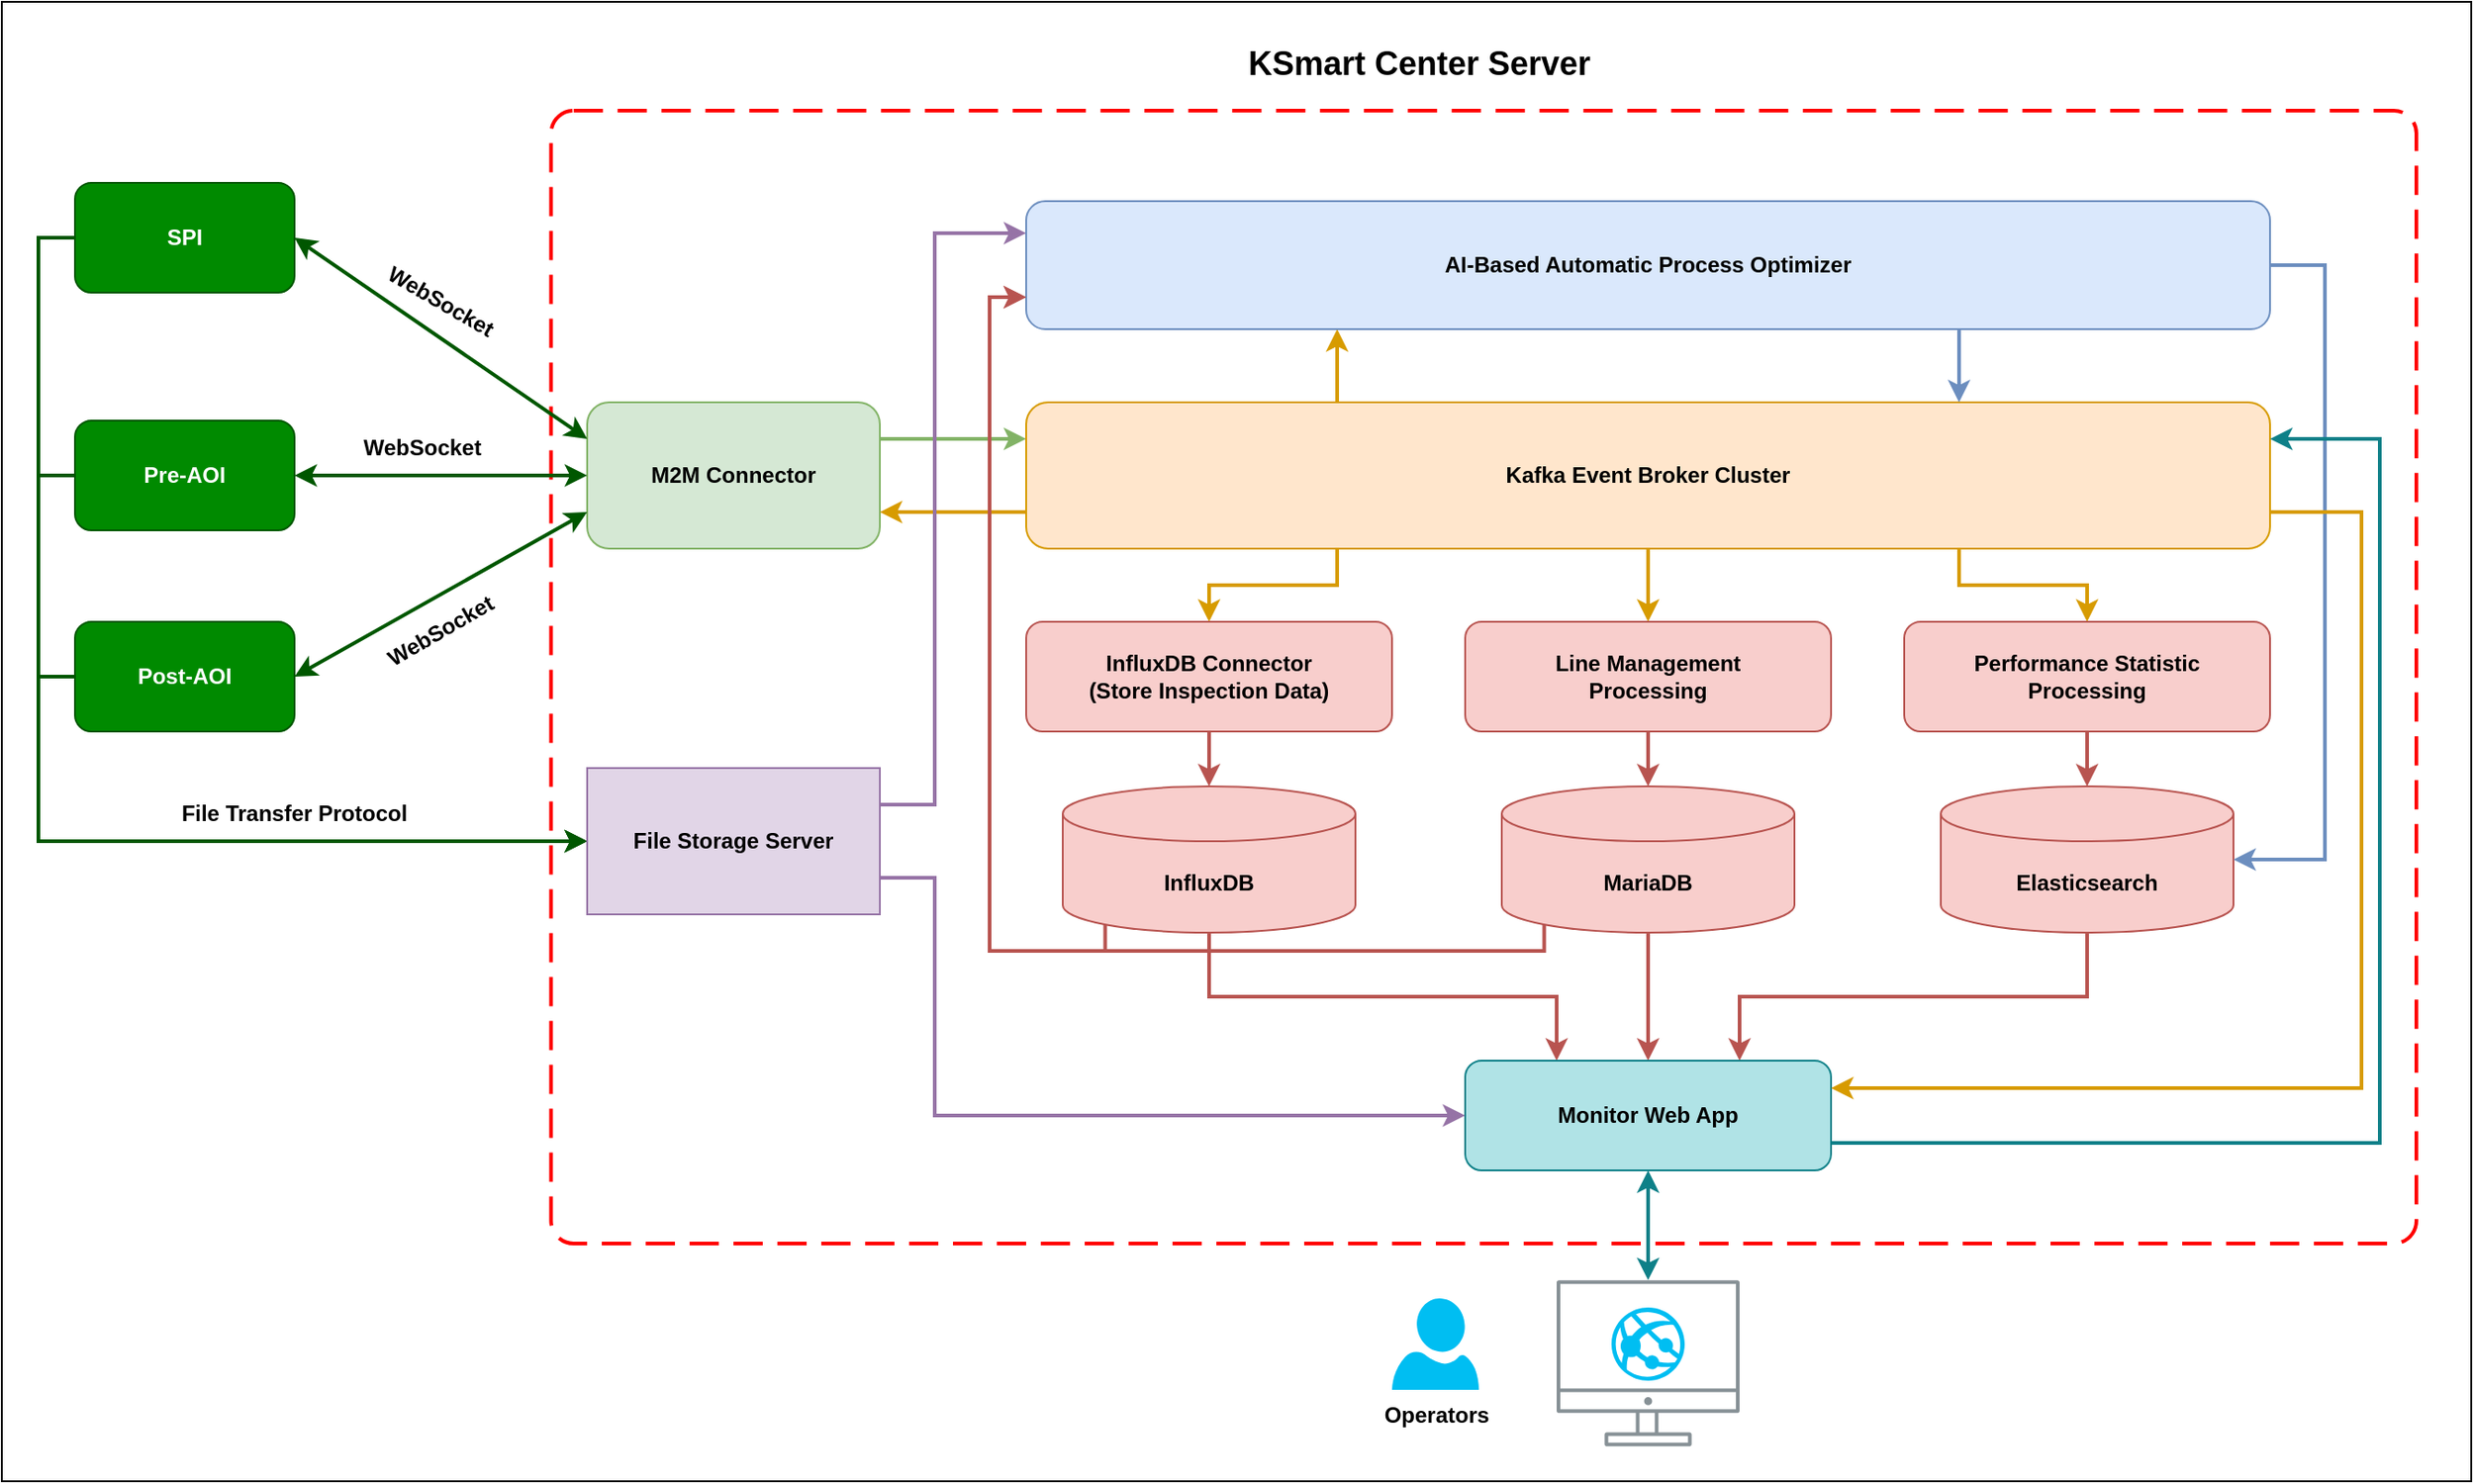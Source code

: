 <mxfile version="23.0.2" type="device">
  <diagram name="Page-1" id="H6BRoElDJw14OIX17lq1">
    <mxGraphModel dx="1877" dy="1320" grid="1" gridSize="10" guides="1" tooltips="1" connect="1" arrows="1" fold="1" page="1" pageScale="1" pageWidth="1169" pageHeight="827" math="0" shadow="0">
      <root>
        <mxCell id="0" />
        <mxCell id="1" parent="0" />
        <mxCell id="6R_75p3h9hvrpxjOI1gK-56" value="" style="rounded=0;whiteSpace=wrap;html=1;" vertex="1" parent="1">
          <mxGeometry y="11" width="1350" height="809" as="geometry" />
        </mxCell>
        <mxCell id="6R_75p3h9hvrpxjOI1gK-50" value="" style="rounded=1;arcSize=2;dashed=1;strokeColor=#ff0000;fillColor=none;gradientColor=none;dashPattern=8 4;strokeWidth=2;" vertex="1" parent="1">
          <mxGeometry x="300.25" y="70.5" width="1019.75" height="619.5" as="geometry" />
        </mxCell>
        <mxCell id="6R_75p3h9hvrpxjOI1gK-28" style="edgeStyle=orthogonalEdgeStyle;rounded=0;orthogonalLoop=1;jettySize=auto;html=1;exitX=0;exitY=0.5;exitDx=0;exitDy=0;entryX=0;entryY=0.5;entryDx=0;entryDy=0;fillColor=#008a00;strokeColor=#005700;strokeWidth=2;" edge="1" parent="1" source="6R_75p3h9hvrpxjOI1gK-1" target="6R_75p3h9hvrpxjOI1gK-27">
          <mxGeometry relative="1" as="geometry">
            <Array as="points">
              <mxPoint x="20" y="140" />
              <mxPoint x="20" y="470" />
            </Array>
          </mxGeometry>
        </mxCell>
        <mxCell id="6R_75p3h9hvrpxjOI1gK-1" value="SPI" style="rounded=1;whiteSpace=wrap;html=1;fontStyle=1;fillColor=#008a00;fontColor=#ffffff;strokeColor=#005700;" vertex="1" parent="1">
          <mxGeometry x="40" y="110" width="120" height="60" as="geometry" />
        </mxCell>
        <mxCell id="6R_75p3h9hvrpxjOI1gK-29" style="edgeStyle=orthogonalEdgeStyle;rounded=0;orthogonalLoop=1;jettySize=auto;html=1;exitX=0;exitY=0.5;exitDx=0;exitDy=0;entryX=0;entryY=0.5;entryDx=0;entryDy=0;fillColor=#008a00;strokeColor=#005700;strokeWidth=2;" edge="1" parent="1" source="6R_75p3h9hvrpxjOI1gK-2" target="6R_75p3h9hvrpxjOI1gK-27">
          <mxGeometry relative="1" as="geometry" />
        </mxCell>
        <mxCell id="6R_75p3h9hvrpxjOI1gK-2" value="Pre-AOI" style="rounded=1;whiteSpace=wrap;html=1;fontStyle=1;fillColor=#008a00;fontColor=#ffffff;strokeColor=#005700;" vertex="1" parent="1">
          <mxGeometry x="40" y="240" width="120" height="60" as="geometry" />
        </mxCell>
        <mxCell id="6R_75p3h9hvrpxjOI1gK-30" style="edgeStyle=orthogonalEdgeStyle;rounded=0;orthogonalLoop=1;jettySize=auto;html=1;exitX=0;exitY=0.5;exitDx=0;exitDy=0;entryX=0;entryY=0.5;entryDx=0;entryDy=0;fillColor=#008a00;strokeColor=#005700;strokeWidth=2;" edge="1" parent="1" source="6R_75p3h9hvrpxjOI1gK-3" target="6R_75p3h9hvrpxjOI1gK-27">
          <mxGeometry relative="1" as="geometry" />
        </mxCell>
        <mxCell id="6R_75p3h9hvrpxjOI1gK-3" value="Post-AOI" style="rounded=1;whiteSpace=wrap;html=1;fontStyle=1;fillColor=#008a00;fontColor=#ffffff;strokeColor=#005700;" vertex="1" parent="1">
          <mxGeometry x="40" y="350" width="120" height="60" as="geometry" />
        </mxCell>
        <mxCell id="6R_75p3h9hvrpxjOI1gK-14" style="edgeStyle=orthogonalEdgeStyle;rounded=0;orthogonalLoop=1;jettySize=auto;html=1;entryX=0;entryY=0.25;entryDx=0;entryDy=0;exitX=1;exitY=0.25;exitDx=0;exitDy=0;fillColor=#d5e8d4;strokeColor=#82b366;strokeWidth=2;" edge="1" parent="1" source="6R_75p3h9hvrpxjOI1gK-4" target="6R_75p3h9hvrpxjOI1gK-13">
          <mxGeometry relative="1" as="geometry" />
        </mxCell>
        <mxCell id="6R_75p3h9hvrpxjOI1gK-4" value="M2M Connector" style="rounded=1;whiteSpace=wrap;html=1;fontStyle=1;fillColor=#d5e8d4;strokeColor=#82b366;" vertex="1" parent="1">
          <mxGeometry x="320" y="230" width="160" height="80" as="geometry" />
        </mxCell>
        <mxCell id="6R_75p3h9hvrpxjOI1gK-7" value="" style="endArrow=classic;startArrow=classic;html=1;rounded=0;exitX=1;exitY=0.5;exitDx=0;exitDy=0;entryX=0;entryY=0.25;entryDx=0;entryDy=0;fillColor=#008a00;strokeColor=#005700;strokeWidth=2;" edge="1" parent="1" source="6R_75p3h9hvrpxjOI1gK-1" target="6R_75p3h9hvrpxjOI1gK-4">
          <mxGeometry width="50" height="50" relative="1" as="geometry">
            <mxPoint x="240" y="160" as="sourcePoint" />
            <mxPoint x="290" y="110" as="targetPoint" />
          </mxGeometry>
        </mxCell>
        <mxCell id="6R_75p3h9hvrpxjOI1gK-8" value="" style="endArrow=classic;startArrow=classic;html=1;rounded=0;exitX=1;exitY=0.5;exitDx=0;exitDy=0;entryX=0;entryY=0.5;entryDx=0;entryDy=0;fillColor=#008a00;strokeColor=#005700;strokeWidth=2;" edge="1" parent="1" source="6R_75p3h9hvrpxjOI1gK-2" target="6R_75p3h9hvrpxjOI1gK-4">
          <mxGeometry width="50" height="50" relative="1" as="geometry">
            <mxPoint x="170" y="150" as="sourcePoint" />
            <mxPoint x="410" y="260" as="targetPoint" />
          </mxGeometry>
        </mxCell>
        <mxCell id="6R_75p3h9hvrpxjOI1gK-9" value="" style="endArrow=classic;startArrow=classic;html=1;rounded=0;exitX=1;exitY=0.5;exitDx=0;exitDy=0;entryX=0;entryY=0.75;entryDx=0;entryDy=0;fillColor=#008a00;strokeColor=#005700;strokeWidth=2;" edge="1" parent="1" source="6R_75p3h9hvrpxjOI1gK-3" target="6R_75p3h9hvrpxjOI1gK-4">
          <mxGeometry width="50" height="50" relative="1" as="geometry">
            <mxPoint x="170" y="150" as="sourcePoint" />
            <mxPoint x="410" y="260" as="targetPoint" />
          </mxGeometry>
        </mxCell>
        <mxCell id="6R_75p3h9hvrpxjOI1gK-10" value="WebSocket" style="text;html=1;strokeColor=none;fillColor=none;align=center;verticalAlign=middle;whiteSpace=wrap;rounded=0;fontStyle=1;rotation=30;" vertex="1" parent="1">
          <mxGeometry x="210" y="160" width="60" height="30" as="geometry" />
        </mxCell>
        <mxCell id="6R_75p3h9hvrpxjOI1gK-11" value="WebSocket" style="text;html=1;strokeColor=none;fillColor=none;align=center;verticalAlign=middle;whiteSpace=wrap;rounded=0;fontStyle=1" vertex="1" parent="1">
          <mxGeometry x="200" y="240" width="60" height="30" as="geometry" />
        </mxCell>
        <mxCell id="6R_75p3h9hvrpxjOI1gK-12" value="WebSocket" style="text;html=1;strokeColor=none;fillColor=none;align=center;verticalAlign=middle;whiteSpace=wrap;rounded=0;fontStyle=1;rotation=-30;" vertex="1" parent="1">
          <mxGeometry x="210" y="340" width="60" height="30" as="geometry" />
        </mxCell>
        <mxCell id="6R_75p3h9hvrpxjOI1gK-16" style="edgeStyle=orthogonalEdgeStyle;rounded=0;orthogonalLoop=1;jettySize=auto;html=1;exitX=0.25;exitY=1;exitDx=0;exitDy=0;entryX=0.5;entryY=0;entryDx=0;entryDy=0;fillColor=#ffe6cc;strokeColor=#d79b00;strokeWidth=2;" edge="1" parent="1" source="6R_75p3h9hvrpxjOI1gK-13" target="6R_75p3h9hvrpxjOI1gK-17">
          <mxGeometry relative="1" as="geometry" />
        </mxCell>
        <mxCell id="6R_75p3h9hvrpxjOI1gK-25" style="edgeStyle=orthogonalEdgeStyle;rounded=0;orthogonalLoop=1;jettySize=auto;html=1;exitX=0.75;exitY=1;exitDx=0;exitDy=0;fillColor=#ffe6cc;strokeColor=#d79b00;strokeWidth=2;" edge="1" parent="1" source="6R_75p3h9hvrpxjOI1gK-13" target="6R_75p3h9hvrpxjOI1gK-23">
          <mxGeometry relative="1" as="geometry" />
        </mxCell>
        <mxCell id="6R_75p3h9hvrpxjOI1gK-26" style="edgeStyle=orthogonalEdgeStyle;rounded=0;orthogonalLoop=1;jettySize=auto;html=1;exitX=0.5;exitY=1;exitDx=0;exitDy=0;entryX=0.5;entryY=0;entryDx=0;entryDy=0;fillColor=#ffe6cc;strokeColor=#d79b00;strokeWidth=2;" edge="1" parent="1" source="6R_75p3h9hvrpxjOI1gK-13" target="6R_75p3h9hvrpxjOI1gK-19">
          <mxGeometry relative="1" as="geometry" />
        </mxCell>
        <mxCell id="6R_75p3h9hvrpxjOI1gK-34" style="edgeStyle=orthogonalEdgeStyle;rounded=0;orthogonalLoop=1;jettySize=auto;html=1;exitX=0.25;exitY=0;exitDx=0;exitDy=0;entryX=0.25;entryY=1;entryDx=0;entryDy=0;fillColor=#ffe6cc;strokeColor=#d79b00;strokeWidth=2;" edge="1" parent="1" source="6R_75p3h9hvrpxjOI1gK-13" target="6R_75p3h9hvrpxjOI1gK-33">
          <mxGeometry relative="1" as="geometry" />
        </mxCell>
        <mxCell id="6R_75p3h9hvrpxjOI1gK-37" style="edgeStyle=orthogonalEdgeStyle;rounded=0;orthogonalLoop=1;jettySize=auto;html=1;exitX=0;exitY=0.75;exitDx=0;exitDy=0;entryX=1;entryY=0.75;entryDx=0;entryDy=0;fillColor=#ffe6cc;strokeColor=#d79b00;strokeWidth=2;" edge="1" parent="1" source="6R_75p3h9hvrpxjOI1gK-13" target="6R_75p3h9hvrpxjOI1gK-4">
          <mxGeometry relative="1" as="geometry" />
        </mxCell>
        <mxCell id="6R_75p3h9hvrpxjOI1gK-13" value="Kafka Event Broker Cluster" style="rounded=1;whiteSpace=wrap;html=1;fontStyle=1;fillColor=#ffe6cc;strokeColor=#d79b00;" vertex="1" parent="1">
          <mxGeometry x="560" y="230" width="680" height="80" as="geometry" />
        </mxCell>
        <mxCell id="6R_75p3h9hvrpxjOI1gK-39" style="edgeStyle=orthogonalEdgeStyle;rounded=0;orthogonalLoop=1;jettySize=auto;html=1;exitX=0.5;exitY=1;exitDx=0;exitDy=0;exitPerimeter=0;entryX=0.25;entryY=0;entryDx=0;entryDy=0;fillColor=#f8cecc;strokeColor=#b85450;strokeWidth=2;" edge="1" parent="1" source="6R_75p3h9hvrpxjOI1gK-15" target="6R_75p3h9hvrpxjOI1gK-38">
          <mxGeometry relative="1" as="geometry" />
        </mxCell>
        <mxCell id="6R_75p3h9hvrpxjOI1gK-15" value="InfluxDB" style="shape=cylinder3;whiteSpace=wrap;html=1;boundedLbl=1;backgroundOutline=1;size=15;fontStyle=1;fillColor=#f8cecc;strokeColor=#b85450;" vertex="1" parent="1">
          <mxGeometry x="580" y="440" width="160" height="80" as="geometry" />
        </mxCell>
        <mxCell id="6R_75p3h9hvrpxjOI1gK-18" style="edgeStyle=orthogonalEdgeStyle;rounded=0;orthogonalLoop=1;jettySize=auto;html=1;exitX=0.5;exitY=1;exitDx=0;exitDy=0;fillColor=#f8cecc;strokeColor=#b85450;strokeWidth=2;" edge="1" parent="1" source="6R_75p3h9hvrpxjOI1gK-17" target="6R_75p3h9hvrpxjOI1gK-15">
          <mxGeometry relative="1" as="geometry" />
        </mxCell>
        <mxCell id="6R_75p3h9hvrpxjOI1gK-17" value="InfluxDB Connector&lt;br&gt;(Store Inspection Data)" style="rounded=1;whiteSpace=wrap;html=1;fillColor=#f8cecc;strokeColor=#b85450;fontStyle=1" vertex="1" parent="1">
          <mxGeometry x="560" y="350" width="200" height="60" as="geometry" />
        </mxCell>
        <mxCell id="6R_75p3h9hvrpxjOI1gK-21" style="edgeStyle=orthogonalEdgeStyle;rounded=0;orthogonalLoop=1;jettySize=auto;html=1;exitX=0.5;exitY=1;exitDx=0;exitDy=0;fillColor=#f8cecc;strokeColor=#b85450;strokeWidth=2;" edge="1" parent="1" source="6R_75p3h9hvrpxjOI1gK-19" target="6R_75p3h9hvrpxjOI1gK-20">
          <mxGeometry relative="1" as="geometry" />
        </mxCell>
        <mxCell id="6R_75p3h9hvrpxjOI1gK-19" value="Line Management&lt;br&gt;Processing" style="rounded=1;whiteSpace=wrap;html=1;fillColor=#f8cecc;strokeColor=#b85450;fontStyle=1" vertex="1" parent="1">
          <mxGeometry x="800" y="350" width="200" height="60" as="geometry" />
        </mxCell>
        <mxCell id="6R_75p3h9hvrpxjOI1gK-40" style="edgeStyle=orthogonalEdgeStyle;rounded=0;orthogonalLoop=1;jettySize=auto;html=1;exitX=0.5;exitY=1;exitDx=0;exitDy=0;exitPerimeter=0;entryX=0.5;entryY=0;entryDx=0;entryDy=0;fillColor=#f8cecc;strokeColor=#b85450;strokeWidth=2;" edge="1" parent="1" source="6R_75p3h9hvrpxjOI1gK-20" target="6R_75p3h9hvrpxjOI1gK-38">
          <mxGeometry relative="1" as="geometry" />
        </mxCell>
        <mxCell id="6R_75p3h9hvrpxjOI1gK-20" value="MariaDB" style="shape=cylinder3;whiteSpace=wrap;html=1;boundedLbl=1;backgroundOutline=1;size=15;fontStyle=1;fillColor=#f8cecc;strokeColor=#b85450;" vertex="1" parent="1">
          <mxGeometry x="820" y="440" width="160" height="80" as="geometry" />
        </mxCell>
        <mxCell id="6R_75p3h9hvrpxjOI1gK-22" style="edgeStyle=orthogonalEdgeStyle;rounded=0;orthogonalLoop=1;jettySize=auto;html=1;exitX=0.5;exitY=1;exitDx=0;exitDy=0;fillColor=#f8cecc;strokeColor=#b85450;strokeWidth=2;" edge="1" source="6R_75p3h9hvrpxjOI1gK-23" target="6R_75p3h9hvrpxjOI1gK-24" parent="1">
          <mxGeometry relative="1" as="geometry" />
        </mxCell>
        <mxCell id="6R_75p3h9hvrpxjOI1gK-23" value="Performance Statistic&lt;br&gt;Processing" style="rounded=1;whiteSpace=wrap;html=1;fillColor=#f8cecc;strokeColor=#b85450;fontStyle=1" vertex="1" parent="1">
          <mxGeometry x="1040" y="350" width="200" height="60" as="geometry" />
        </mxCell>
        <mxCell id="6R_75p3h9hvrpxjOI1gK-41" style="edgeStyle=orthogonalEdgeStyle;rounded=0;orthogonalLoop=1;jettySize=auto;html=1;exitX=0.5;exitY=1;exitDx=0;exitDy=0;exitPerimeter=0;entryX=0.75;entryY=0;entryDx=0;entryDy=0;fillColor=#f8cecc;strokeColor=#b85450;strokeWidth=2;" edge="1" parent="1" source="6R_75p3h9hvrpxjOI1gK-24" target="6R_75p3h9hvrpxjOI1gK-38">
          <mxGeometry relative="1" as="geometry" />
        </mxCell>
        <mxCell id="6R_75p3h9hvrpxjOI1gK-24" value="Elasticsearch" style="shape=cylinder3;whiteSpace=wrap;html=1;boundedLbl=1;backgroundOutline=1;size=15;fontStyle=1;fillColor=#f8cecc;strokeColor=#b85450;" vertex="1" parent="1">
          <mxGeometry x="1060" y="440" width="160" height="80" as="geometry" />
        </mxCell>
        <mxCell id="6R_75p3h9hvrpxjOI1gK-46" style="edgeStyle=orthogonalEdgeStyle;rounded=0;orthogonalLoop=1;jettySize=auto;html=1;exitX=1;exitY=0.25;exitDx=0;exitDy=0;entryX=0;entryY=0.25;entryDx=0;entryDy=0;fillColor=#e1d5e7;strokeColor=#9673a6;strokeWidth=2;" edge="1" parent="1" source="6R_75p3h9hvrpxjOI1gK-27" target="6R_75p3h9hvrpxjOI1gK-33">
          <mxGeometry relative="1" as="geometry">
            <Array as="points">
              <mxPoint x="510" y="450" />
              <mxPoint x="510" y="138" />
            </Array>
          </mxGeometry>
        </mxCell>
        <mxCell id="6R_75p3h9hvrpxjOI1gK-27" value="File Storage Server" style="rounded=0;whiteSpace=wrap;html=1;fillColor=#e1d5e7;strokeColor=#9673a6;fontStyle=1" vertex="1" parent="1">
          <mxGeometry x="320" y="430" width="160" height="80" as="geometry" />
        </mxCell>
        <mxCell id="6R_75p3h9hvrpxjOI1gK-32" value="File Transfer Protocol" style="text;html=1;strokeColor=none;fillColor=none;align=center;verticalAlign=middle;whiteSpace=wrap;rounded=0;fontStyle=1" vertex="1" parent="1">
          <mxGeometry x="80" y="440" width="160" height="30" as="geometry" />
        </mxCell>
        <mxCell id="6R_75p3h9hvrpxjOI1gK-35" style="edgeStyle=orthogonalEdgeStyle;rounded=0;orthogonalLoop=1;jettySize=auto;html=1;exitX=0.75;exitY=1;exitDx=0;exitDy=0;entryX=0.75;entryY=0;entryDx=0;entryDy=0;fillColor=#dae8fc;strokeColor=#6c8ebf;strokeWidth=2;" edge="1" parent="1" source="6R_75p3h9hvrpxjOI1gK-33" target="6R_75p3h9hvrpxjOI1gK-13">
          <mxGeometry relative="1" as="geometry" />
        </mxCell>
        <mxCell id="6R_75p3h9hvrpxjOI1gK-33" value="AI-Based Automatic Process Optimizer" style="rounded=1;whiteSpace=wrap;html=1;fontStyle=1;fillColor=#dae8fc;strokeColor=#6c8ebf;" vertex="1" parent="1">
          <mxGeometry x="560" y="120" width="680" height="70" as="geometry" />
        </mxCell>
        <mxCell id="6R_75p3h9hvrpxjOI1gK-36" style="edgeStyle=orthogonalEdgeStyle;rounded=0;orthogonalLoop=1;jettySize=auto;html=1;exitX=1;exitY=0.5;exitDx=0;exitDy=0;entryX=1;entryY=0.5;entryDx=0;entryDy=0;entryPerimeter=0;fillColor=#dae8fc;strokeColor=#6c8ebf;strokeWidth=2;" edge="1" parent="1" source="6R_75p3h9hvrpxjOI1gK-33" target="6R_75p3h9hvrpxjOI1gK-24">
          <mxGeometry relative="1" as="geometry">
            <Array as="points">
              <mxPoint x="1270" y="155" />
              <mxPoint x="1270" y="480" />
            </Array>
          </mxGeometry>
        </mxCell>
        <mxCell id="6R_75p3h9hvrpxjOI1gK-38" value="Monitor Web App" style="rounded=1;whiteSpace=wrap;html=1;fontStyle=1;fillColor=#b0e3e6;strokeColor=#0e8088;" vertex="1" parent="1">
          <mxGeometry x="800" y="590" width="200" height="60" as="geometry" />
        </mxCell>
        <mxCell id="6R_75p3h9hvrpxjOI1gK-42" style="edgeStyle=orthogonalEdgeStyle;rounded=0;orthogonalLoop=1;jettySize=auto;html=1;exitX=0.145;exitY=1;exitDx=0;exitDy=-4.35;exitPerimeter=0;fillColor=#f8cecc;strokeColor=#b85450;strokeWidth=2;entryX=0;entryY=0.75;entryDx=0;entryDy=0;" edge="1" parent="1" source="6R_75p3h9hvrpxjOI1gK-15" target="6R_75p3h9hvrpxjOI1gK-33">
          <mxGeometry relative="1" as="geometry">
            <mxPoint x="670" y="530" as="sourcePoint" />
            <mxPoint x="500" y="100" as="targetPoint" />
            <Array as="points">
              <mxPoint x="603" y="530" />
              <mxPoint x="540" y="530" />
              <mxPoint x="540" y="173" />
            </Array>
          </mxGeometry>
        </mxCell>
        <mxCell id="6R_75p3h9hvrpxjOI1gK-44" style="edgeStyle=orthogonalEdgeStyle;rounded=0;orthogonalLoop=1;jettySize=auto;html=1;exitX=0.145;exitY=1;exitDx=0;exitDy=-4.35;exitPerimeter=0;fillColor=#f8cecc;strokeColor=#b85450;strokeWidth=2;entryX=0;entryY=0.75;entryDx=0;entryDy=0;" edge="1" parent="1" source="6R_75p3h9hvrpxjOI1gK-20" target="6R_75p3h9hvrpxjOI1gK-33">
          <mxGeometry relative="1" as="geometry">
            <mxPoint x="533" y="516" as="sourcePoint" />
            <mxPoint x="520" y="180" as="targetPoint" />
            <Array as="points">
              <mxPoint x="843" y="530" />
              <mxPoint x="540" y="530" />
              <mxPoint x="540" y="173" />
            </Array>
          </mxGeometry>
        </mxCell>
        <mxCell id="6R_75p3h9hvrpxjOI1gK-47" style="edgeStyle=orthogonalEdgeStyle;rounded=0;orthogonalLoop=1;jettySize=auto;html=1;exitX=1;exitY=0.75;exitDx=0;exitDy=0;fillColor=#ffe6cc;strokeColor=#d79b00;strokeWidth=2;entryX=1;entryY=0.25;entryDx=0;entryDy=0;" edge="1" parent="1" source="6R_75p3h9hvrpxjOI1gK-13" target="6R_75p3h9hvrpxjOI1gK-38">
          <mxGeometry relative="1" as="geometry">
            <mxPoint x="1290" y="324" as="sourcePoint" />
            <mxPoint x="1360" y="364" as="targetPoint" />
            <Array as="points">
              <mxPoint x="1290" y="290" />
              <mxPoint x="1290" y="605" />
            </Array>
          </mxGeometry>
        </mxCell>
        <mxCell id="6R_75p3h9hvrpxjOI1gK-48" style="edgeStyle=orthogonalEdgeStyle;rounded=0;orthogonalLoop=1;jettySize=auto;html=1;exitX=1;exitY=0.75;exitDx=0;exitDy=0;entryX=0;entryY=0.5;entryDx=0;entryDy=0;fillColor=#e1d5e7;strokeColor=#9673a6;strokeWidth=2;" edge="1" parent="1" source="6R_75p3h9hvrpxjOI1gK-27" target="6R_75p3h9hvrpxjOI1gK-38">
          <mxGeometry relative="1" as="geometry">
            <mxPoint x="490" y="480" as="sourcePoint" />
            <mxPoint x="570" y="148" as="targetPoint" />
            <Array as="points">
              <mxPoint x="510" y="490" />
              <mxPoint x="510" y="620" />
            </Array>
          </mxGeometry>
        </mxCell>
        <mxCell id="6R_75p3h9hvrpxjOI1gK-49" style="edgeStyle=orthogonalEdgeStyle;rounded=0;orthogonalLoop=1;jettySize=auto;html=1;exitX=1;exitY=0.75;exitDx=0;exitDy=0;entryX=1;entryY=0.25;entryDx=0;entryDy=0;fillColor=#b0e3e6;strokeColor=#0e8088;strokeWidth=2;" edge="1" parent="1" source="6R_75p3h9hvrpxjOI1gK-38" target="6R_75p3h9hvrpxjOI1gK-13">
          <mxGeometry relative="1" as="geometry">
            <mxPoint x="1169" y="670" as="sourcePoint" />
            <mxPoint x="979" y="740" as="targetPoint" />
            <Array as="points">
              <mxPoint x="1300" y="635" />
              <mxPoint x="1300" y="250" />
            </Array>
          </mxGeometry>
        </mxCell>
        <mxCell id="6R_75p3h9hvrpxjOI1gK-51" value="KSmart Center Server" style="text;html=1;strokeColor=none;fillColor=none;align=center;verticalAlign=middle;whiteSpace=wrap;rounded=0;fontStyle=1;fontSize=18;" vertex="1" parent="1">
          <mxGeometry x="650" y="30" width="250" height="30" as="geometry" />
        </mxCell>
        <mxCell id="6R_75p3h9hvrpxjOI1gK-52" value="" style="sketch=0;outlineConnect=0;gradientColor=none;fontColor=#545B64;strokeColor=none;fillColor=#879196;dashed=0;verticalLabelPosition=bottom;verticalAlign=top;align=center;html=1;fontSize=12;fontStyle=0;aspect=fixed;shape=mxgraph.aws4.illustration_desktop;pointerEvents=1" vertex="1" parent="1">
          <mxGeometry x="850" y="710" width="100" height="91" as="geometry" />
        </mxCell>
        <mxCell id="6R_75p3h9hvrpxjOI1gK-53" value="" style="endArrow=classic;startArrow=classic;html=1;rounded=0;entryX=0.5;entryY=1;entryDx=0;entryDy=0;fillColor=#b0e3e6;strokeColor=#0e8088;strokeWidth=2;" edge="1" parent="1" source="6R_75p3h9hvrpxjOI1gK-52" target="6R_75p3h9hvrpxjOI1gK-38">
          <mxGeometry width="50" height="50" relative="1" as="geometry">
            <mxPoint x="750" y="770" as="sourcePoint" />
            <mxPoint x="910" y="680" as="targetPoint" />
          </mxGeometry>
        </mxCell>
        <mxCell id="6R_75p3h9hvrpxjOI1gK-54" value="" style="verticalLabelPosition=bottom;html=1;verticalAlign=top;align=center;strokeColor=none;fillColor=#00BEF2;shape=mxgraph.azure.azure_website;pointerEvents=1;" vertex="1" parent="1">
          <mxGeometry x="880" y="725" width="40" height="40" as="geometry" />
        </mxCell>
        <mxCell id="6R_75p3h9hvrpxjOI1gK-55" value="Operators" style="verticalLabelPosition=bottom;html=1;verticalAlign=top;align=center;strokeColor=none;fillColor=#00BEF2;shape=mxgraph.azure.user;fontStyle=1" vertex="1" parent="1">
          <mxGeometry x="760" y="720" width="47.5" height="50" as="geometry" />
        </mxCell>
      </root>
    </mxGraphModel>
  </diagram>
</mxfile>
